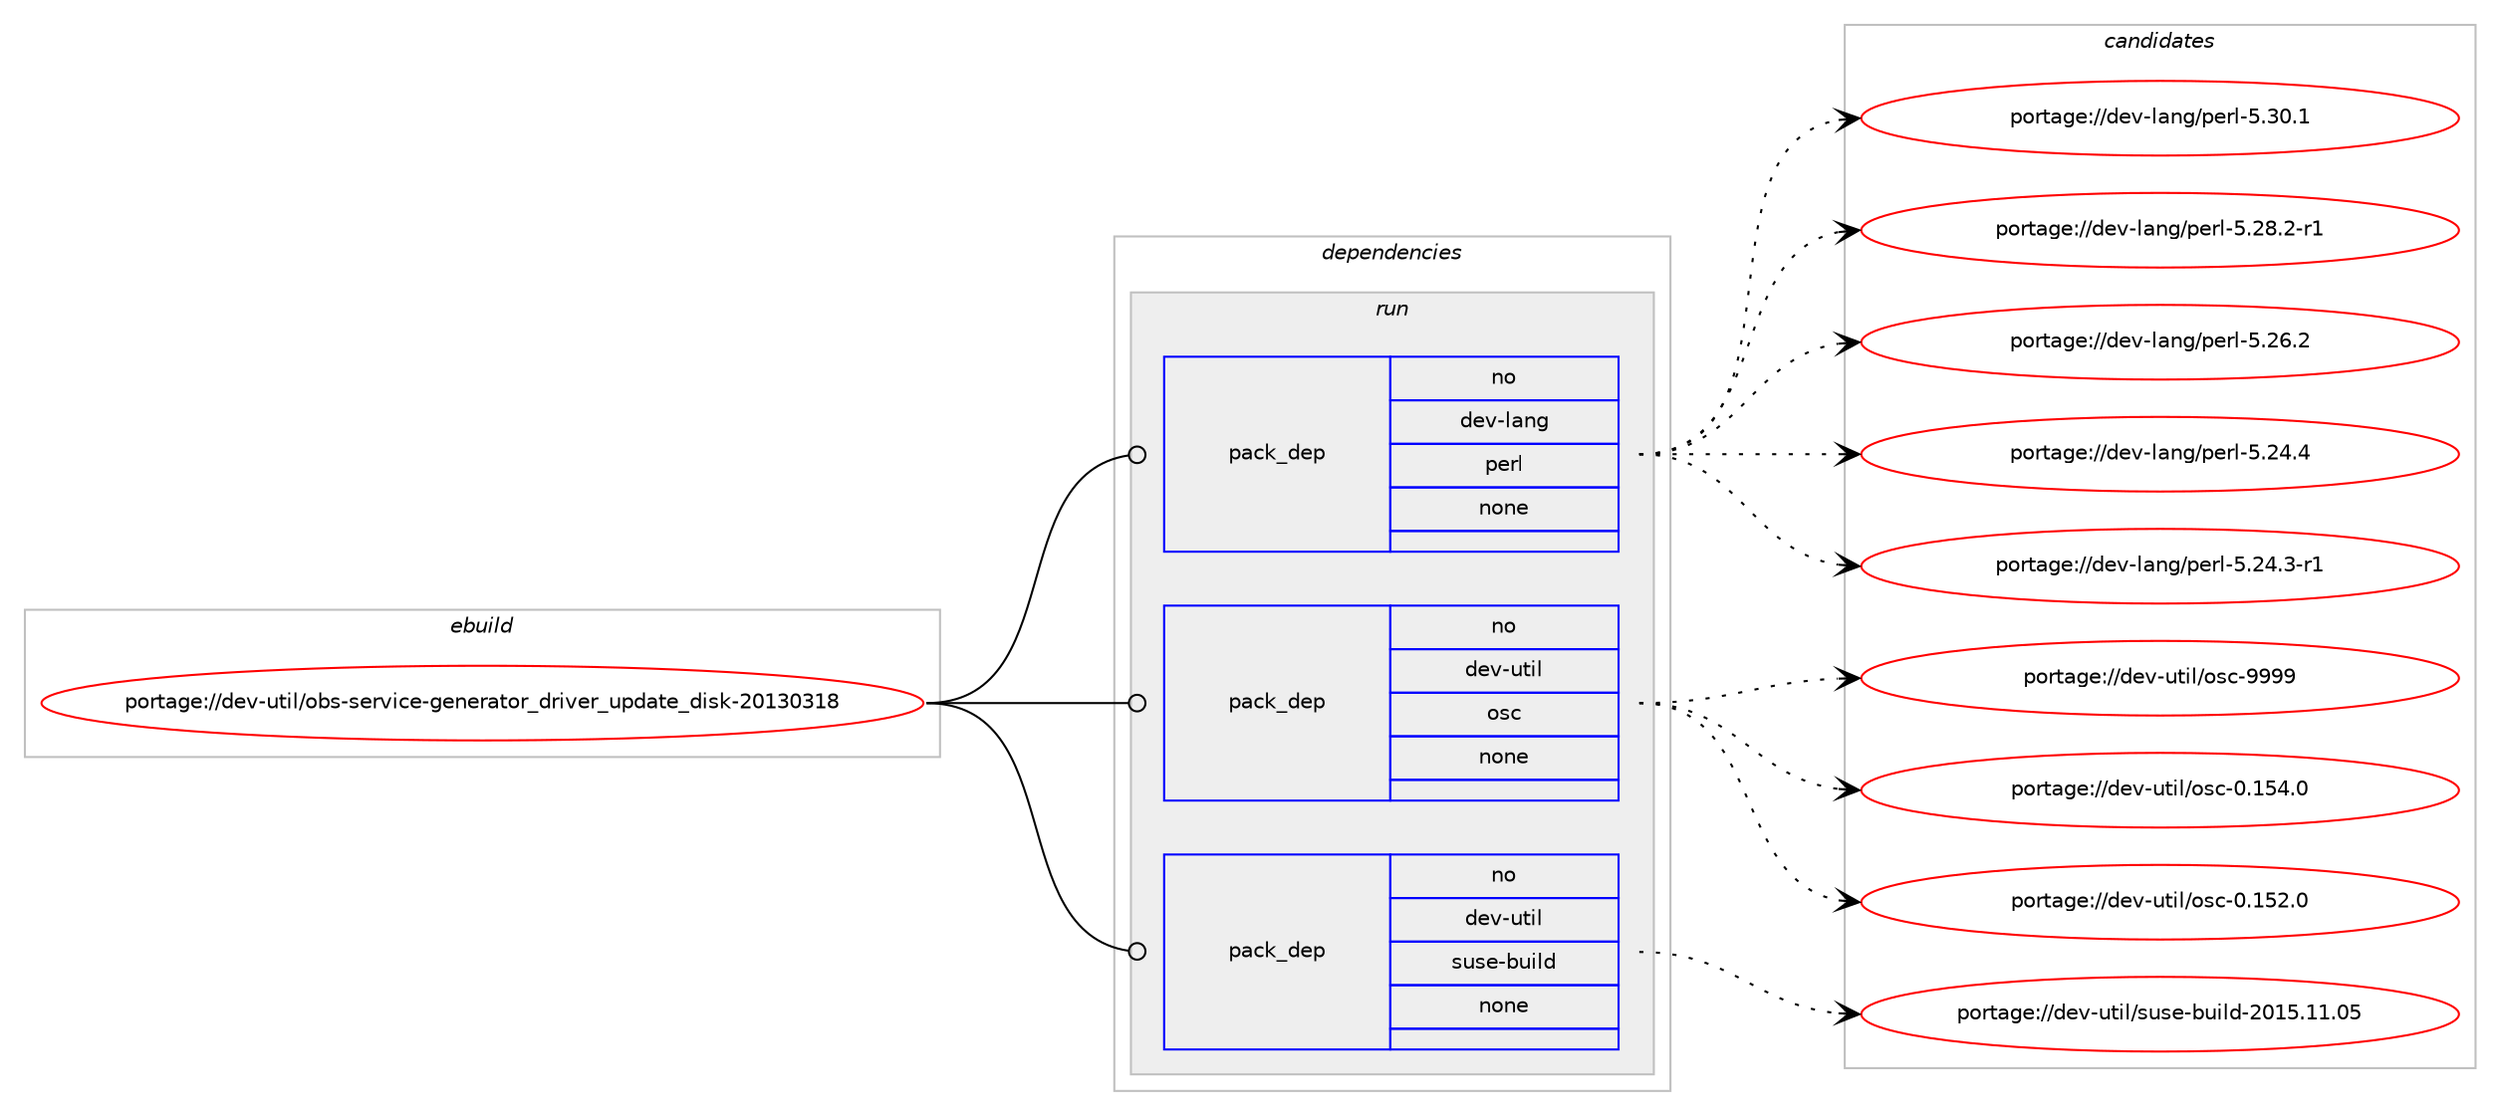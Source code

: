 digraph prolog {

# *************
# Graph options
# *************

newrank=true;
concentrate=true;
compound=true;
graph [rankdir=LR,fontname=Helvetica,fontsize=10,ranksep=1.5];#, ranksep=2.5, nodesep=0.2];
edge  [arrowhead=vee];
node  [fontname=Helvetica,fontsize=10];

# **********
# The ebuild
# **********

subgraph cluster_leftcol {
color=gray;
rank=same;
label=<<i>ebuild</i>>;
id [label="portage://dev-util/obs-service-generator_driver_update_disk-20130318", color=red, width=4, href="../dev-util/obs-service-generator_driver_update_disk-20130318.svg"];
}

# ****************
# The dependencies
# ****************

subgraph cluster_midcol {
color=gray;
label=<<i>dependencies</i>>;
subgraph cluster_compile {
fillcolor="#eeeeee";
style=filled;
label=<<i>compile</i>>;
}
subgraph cluster_compileandrun {
fillcolor="#eeeeee";
style=filled;
label=<<i>compile and run</i>>;
}
subgraph cluster_run {
fillcolor="#eeeeee";
style=filled;
label=<<i>run</i>>;
subgraph pack232355 {
dependency298958 [label=<<TABLE BORDER="0" CELLBORDER="1" CELLSPACING="0" CELLPADDING="4" WIDTH="220"><TR><TD ROWSPAN="6" CELLPADDING="30">pack_dep</TD></TR><TR><TD WIDTH="110">no</TD></TR><TR><TD>dev-lang</TD></TR><TR><TD>perl</TD></TR><TR><TD>none</TD></TR><TR><TD></TD></TR></TABLE>>, shape=none, color=blue];
}
id:e -> dependency298958:w [weight=20,style="solid",arrowhead="odot"];
subgraph pack232356 {
dependency298959 [label=<<TABLE BORDER="0" CELLBORDER="1" CELLSPACING="0" CELLPADDING="4" WIDTH="220"><TR><TD ROWSPAN="6" CELLPADDING="30">pack_dep</TD></TR><TR><TD WIDTH="110">no</TD></TR><TR><TD>dev-util</TD></TR><TR><TD>osc</TD></TR><TR><TD>none</TD></TR><TR><TD></TD></TR></TABLE>>, shape=none, color=blue];
}
id:e -> dependency298959:w [weight=20,style="solid",arrowhead="odot"];
subgraph pack232357 {
dependency298960 [label=<<TABLE BORDER="0" CELLBORDER="1" CELLSPACING="0" CELLPADDING="4" WIDTH="220"><TR><TD ROWSPAN="6" CELLPADDING="30">pack_dep</TD></TR><TR><TD WIDTH="110">no</TD></TR><TR><TD>dev-util</TD></TR><TR><TD>suse-build</TD></TR><TR><TD>none</TD></TR><TR><TD></TD></TR></TABLE>>, shape=none, color=blue];
}
id:e -> dependency298960:w [weight=20,style="solid",arrowhead="odot"];
}
}

# **************
# The candidates
# **************

subgraph cluster_choices {
rank=same;
color=gray;
label=<<i>candidates</i>>;

subgraph choice232355 {
color=black;
nodesep=1;
choice10010111845108971101034711210111410845534651484649 [label="portage://dev-lang/perl-5.30.1", color=red, width=4,href="../dev-lang/perl-5.30.1.svg"];
choice100101118451089711010347112101114108455346505646504511449 [label="portage://dev-lang/perl-5.28.2-r1", color=red, width=4,href="../dev-lang/perl-5.28.2-r1.svg"];
choice10010111845108971101034711210111410845534650544650 [label="portage://dev-lang/perl-5.26.2", color=red, width=4,href="../dev-lang/perl-5.26.2.svg"];
choice10010111845108971101034711210111410845534650524652 [label="portage://dev-lang/perl-5.24.4", color=red, width=4,href="../dev-lang/perl-5.24.4.svg"];
choice100101118451089711010347112101114108455346505246514511449 [label="portage://dev-lang/perl-5.24.3-r1", color=red, width=4,href="../dev-lang/perl-5.24.3-r1.svg"];
dependency298958:e -> choice10010111845108971101034711210111410845534651484649:w [style=dotted,weight="100"];
dependency298958:e -> choice100101118451089711010347112101114108455346505646504511449:w [style=dotted,weight="100"];
dependency298958:e -> choice10010111845108971101034711210111410845534650544650:w [style=dotted,weight="100"];
dependency298958:e -> choice10010111845108971101034711210111410845534650524652:w [style=dotted,weight="100"];
dependency298958:e -> choice100101118451089711010347112101114108455346505246514511449:w [style=dotted,weight="100"];
}
subgraph choice232356 {
color=black;
nodesep=1;
choice1001011184511711610510847111115994557575757 [label="portage://dev-util/osc-9999", color=red, width=4,href="../dev-util/osc-9999.svg"];
choice1001011184511711610510847111115994548464953524648 [label="portage://dev-util/osc-0.154.0", color=red, width=4,href="../dev-util/osc-0.154.0.svg"];
choice1001011184511711610510847111115994548464953504648 [label="portage://dev-util/osc-0.152.0", color=red, width=4,href="../dev-util/osc-0.152.0.svg"];
dependency298959:e -> choice1001011184511711610510847111115994557575757:w [style=dotted,weight="100"];
dependency298959:e -> choice1001011184511711610510847111115994548464953524648:w [style=dotted,weight="100"];
dependency298959:e -> choice1001011184511711610510847111115994548464953504648:w [style=dotted,weight="100"];
}
subgraph choice232357 {
color=black;
nodesep=1;
choice100101118451171161051084711511711510145981171051081004550484953464949464853 [label="portage://dev-util/suse-build-2015.11.05", color=red, width=4,href="../dev-util/suse-build-2015.11.05.svg"];
dependency298960:e -> choice100101118451171161051084711511711510145981171051081004550484953464949464853:w [style=dotted,weight="100"];
}
}

}
